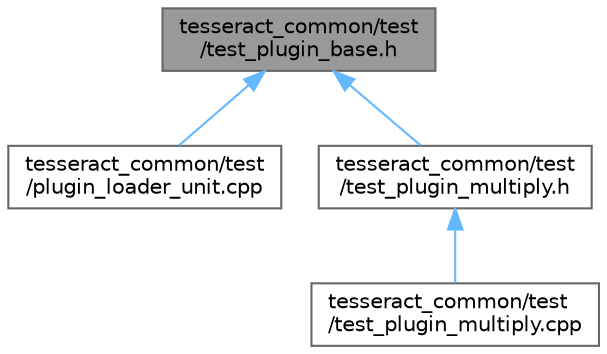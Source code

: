 digraph "tesseract_common/test/test_plugin_base.h"
{
 // LATEX_PDF_SIZE
  bgcolor="transparent";
  edge [fontname=Helvetica,fontsize=10,labelfontname=Helvetica,labelfontsize=10];
  node [fontname=Helvetica,fontsize=10,shape=box,height=0.2,width=0.4];
  Node1 [label="tesseract_common/test\l/test_plugin_base.h",height=0.2,width=0.4,color="gray40", fillcolor="grey60", style="filled", fontcolor="black",tooltip="Plugin Test plugin base class."];
  Node1 -> Node2 [dir="back",color="steelblue1",style="solid"];
  Node2 [label="tesseract_common/test\l/plugin_loader_unit.cpp",height=0.2,width=0.4,color="grey40", fillcolor="white", style="filled",URL="$da/dd2/plugin__loader__unit_8cpp.html",tooltip=" "];
  Node1 -> Node3 [dir="back",color="steelblue1",style="solid"];
  Node3 [label="tesseract_common/test\l/test_plugin_multiply.h",height=0.2,width=0.4,color="grey40", fillcolor="white", style="filled",URL="$d1/dca/test__plugin__multiply_8h.html",tooltip="Plugin Test plugin class."];
  Node3 -> Node4 [dir="back",color="steelblue1",style="solid"];
  Node4 [label="tesseract_common/test\l/test_plugin_multiply.cpp",height=0.2,width=0.4,color="grey40", fillcolor="white", style="filled",URL="$d6/d3b/test__plugin__multiply_8cpp.html",tooltip="Plugin Test plugin class."];
}
